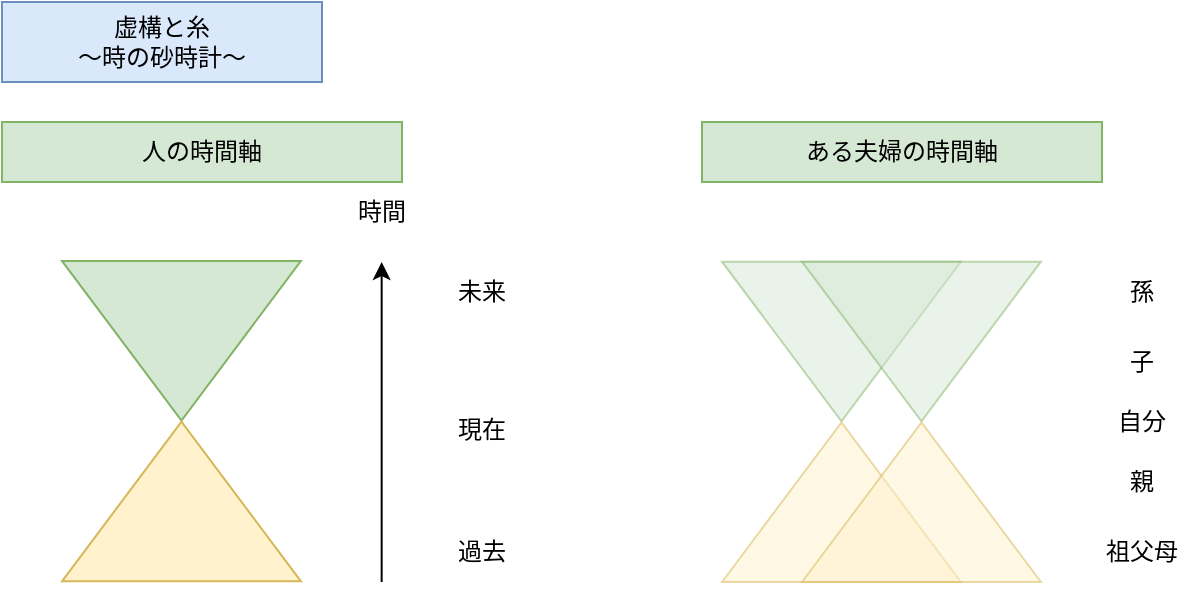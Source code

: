 <mxfile>
    <diagram name="ページ1" id="cP9uIEpzttqN5rxpSAbw">
        <mxGraphModel dx="1013" dy="777" grid="1" gridSize="10" guides="1" tooltips="1" connect="1" arrows="1" fold="1" page="1" pageScale="1" pageWidth="1654" pageHeight="1169" math="0" shadow="0">
            <root>
                <mxCell id="0"/>
                <mxCell id="1" parent="0"/>
                <mxCell id="2H462rarafApNkUSx5-_-1" value="虚構と糸&lt;div&gt;～時の砂時計～&lt;/div&gt;" style="text;html=1;align=center;verticalAlign=middle;whiteSpace=wrap;rounded=0;fillColor=#dae8fc;strokeColor=#6c8ebf;" parent="1" vertex="1">
                    <mxGeometry x="80" y="70" width="160" height="40" as="geometry"/>
                </mxCell>
                <mxCell id="6" value="" style="endArrow=classic;html=1;" edge="1" parent="1">
                    <mxGeometry width="50" height="50" relative="1" as="geometry">
                        <mxPoint x="269.83" y="360" as="sourcePoint"/>
                        <mxPoint x="269.83" y="200" as="targetPoint"/>
                    </mxGeometry>
                </mxCell>
                <mxCell id="7" value="時間" style="text;html=1;align=center;verticalAlign=middle;whiteSpace=wrap;rounded=0;" vertex="1" parent="1">
                    <mxGeometry x="239.83" y="160" width="60" height="30" as="geometry"/>
                </mxCell>
                <mxCell id="8" value="現在" style="text;html=1;align=center;verticalAlign=middle;whiteSpace=wrap;rounded=0;" vertex="1" parent="1">
                    <mxGeometry x="289.83" y="269.12" width="60" height="30" as="geometry"/>
                </mxCell>
                <mxCell id="9" value="過去" style="text;html=1;align=center;verticalAlign=middle;whiteSpace=wrap;rounded=0;" vertex="1" parent="1">
                    <mxGeometry x="289.83" y="330" width="60" height="30" as="geometry"/>
                </mxCell>
                <mxCell id="12" value="未来" style="text;html=1;align=center;verticalAlign=middle;whiteSpace=wrap;rounded=0;" vertex="1" parent="1">
                    <mxGeometry x="289.83" y="200" width="60" height="30" as="geometry"/>
                </mxCell>
                <mxCell id="13" value="" style="group" vertex="1" connectable="0" parent="1">
                    <mxGeometry x="110.0" y="199.47" width="119.47" height="160.18" as="geometry"/>
                </mxCell>
                <mxCell id="10" value="" style="triangle;whiteSpace=wrap;html=1;rotation=90;fillColor=#d5e8d4;strokeColor=#82b366;" vertex="1" parent="13">
                    <mxGeometry x="19.82" y="-19.82" width="79.83" height="119.47" as="geometry"/>
                </mxCell>
                <mxCell id="11" value="" style="triangle;whiteSpace=wrap;html=1;rotation=-90;fillColor=#fff2cc;strokeColor=#d6b656;" vertex="1" parent="13">
                    <mxGeometry x="19.82" y="60.53" width="79.83" height="119.47" as="geometry"/>
                </mxCell>
                <mxCell id="14" value="" style="group;opacity=50;" vertex="1" connectable="0" parent="1">
                    <mxGeometry x="440" y="199.82" width="169.47" height="160.18" as="geometry"/>
                </mxCell>
                <mxCell id="15" value="" style="triangle;whiteSpace=wrap;html=1;rotation=90;fillColor=#d5e8d4;strokeColor=#82b366;opacity=50;" vertex="1" parent="14">
                    <mxGeometry x="19.82" y="-19.82" width="79.83" height="119.47" as="geometry"/>
                </mxCell>
                <mxCell id="16" value="" style="triangle;whiteSpace=wrap;html=1;rotation=-90;fillColor=#fff2cc;strokeColor=#d6b656;opacity=50;" vertex="1" parent="14">
                    <mxGeometry x="19.82" y="60.53" width="79.83" height="119.47" as="geometry"/>
                </mxCell>
                <mxCell id="22" value="" style="triangle;whiteSpace=wrap;html=1;rotation=90;fillColor=#d5e8d4;strokeColor=#82b366;opacity=50;" vertex="1" parent="1">
                    <mxGeometry x="499.82" y="180" width="79.83" height="119.47" as="geometry"/>
                </mxCell>
                <mxCell id="23" value="" style="triangle;whiteSpace=wrap;html=1;rotation=-90;fillColor=#fff2cc;strokeColor=#d6b656;opacity=50;" vertex="1" parent="1">
                    <mxGeometry x="499.82" y="260.35" width="79.83" height="119.47" as="geometry"/>
                </mxCell>
                <mxCell id="24" value="人の時間軸" style="text;html=1;align=center;verticalAlign=middle;whiteSpace=wrap;rounded=0;fillColor=#d5e8d4;strokeColor=#82b366;" vertex="1" parent="1">
                    <mxGeometry x="80" y="130" width="200" height="30" as="geometry"/>
                </mxCell>
                <mxCell id="25" value="ある夫婦の時間軸" style="text;html=1;align=center;verticalAlign=middle;whiteSpace=wrap;rounded=0;fillColor=#d5e8d4;strokeColor=#82b366;" vertex="1" parent="1">
                    <mxGeometry x="430" y="130" width="200" height="30" as="geometry"/>
                </mxCell>
                <mxCell id="26" value="自分" style="text;html=1;align=center;verticalAlign=middle;whiteSpace=wrap;rounded=0;" vertex="1" parent="1">
                    <mxGeometry x="620" y="264.91" width="60" height="30" as="geometry"/>
                </mxCell>
                <mxCell id="27" value="子" style="text;html=1;align=center;verticalAlign=middle;whiteSpace=wrap;rounded=0;" vertex="1" parent="1">
                    <mxGeometry x="620" y="234.91" width="60" height="30" as="geometry"/>
                </mxCell>
                <mxCell id="28" value="孫" style="text;html=1;align=center;verticalAlign=middle;whiteSpace=wrap;rounded=0;" vertex="1" parent="1">
                    <mxGeometry x="620" y="200.0" width="60" height="30" as="geometry"/>
                </mxCell>
                <mxCell id="29" value="親" style="text;html=1;align=center;verticalAlign=middle;whiteSpace=wrap;rounded=0;" vertex="1" parent="1">
                    <mxGeometry x="620" y="294.91" width="60" height="30" as="geometry"/>
                </mxCell>
                <mxCell id="30" value="祖父母" style="text;html=1;align=center;verticalAlign=middle;whiteSpace=wrap;rounded=0;" vertex="1" parent="1">
                    <mxGeometry x="620" y="330.0" width="60" height="30" as="geometry"/>
                </mxCell>
            </root>
        </mxGraphModel>
    </diagram>
</mxfile>